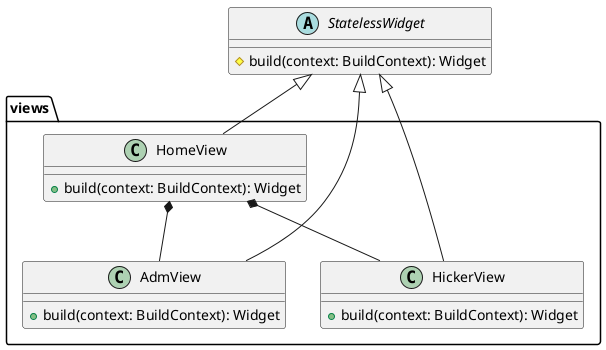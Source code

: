@startuml pe_na_pedra_class_diagram_6
abstract class StatelessWidget {
  # build(context: BuildContext): Widget
}

package views {
  class HomeView {
      + build(context: BuildContext): Widget
  }

  class AdmView {
    + build(context: BuildContext): Widget
  }

  class HickerView {
    + build(context: BuildContext): Widget
  }
}

StatelessWidget <|-- HomeView
StatelessWidget <|-- AdmView
StatelessWidget <|-- HickerView

HomeView *-- AdmView
HomeView *-- HickerView
@enduml
